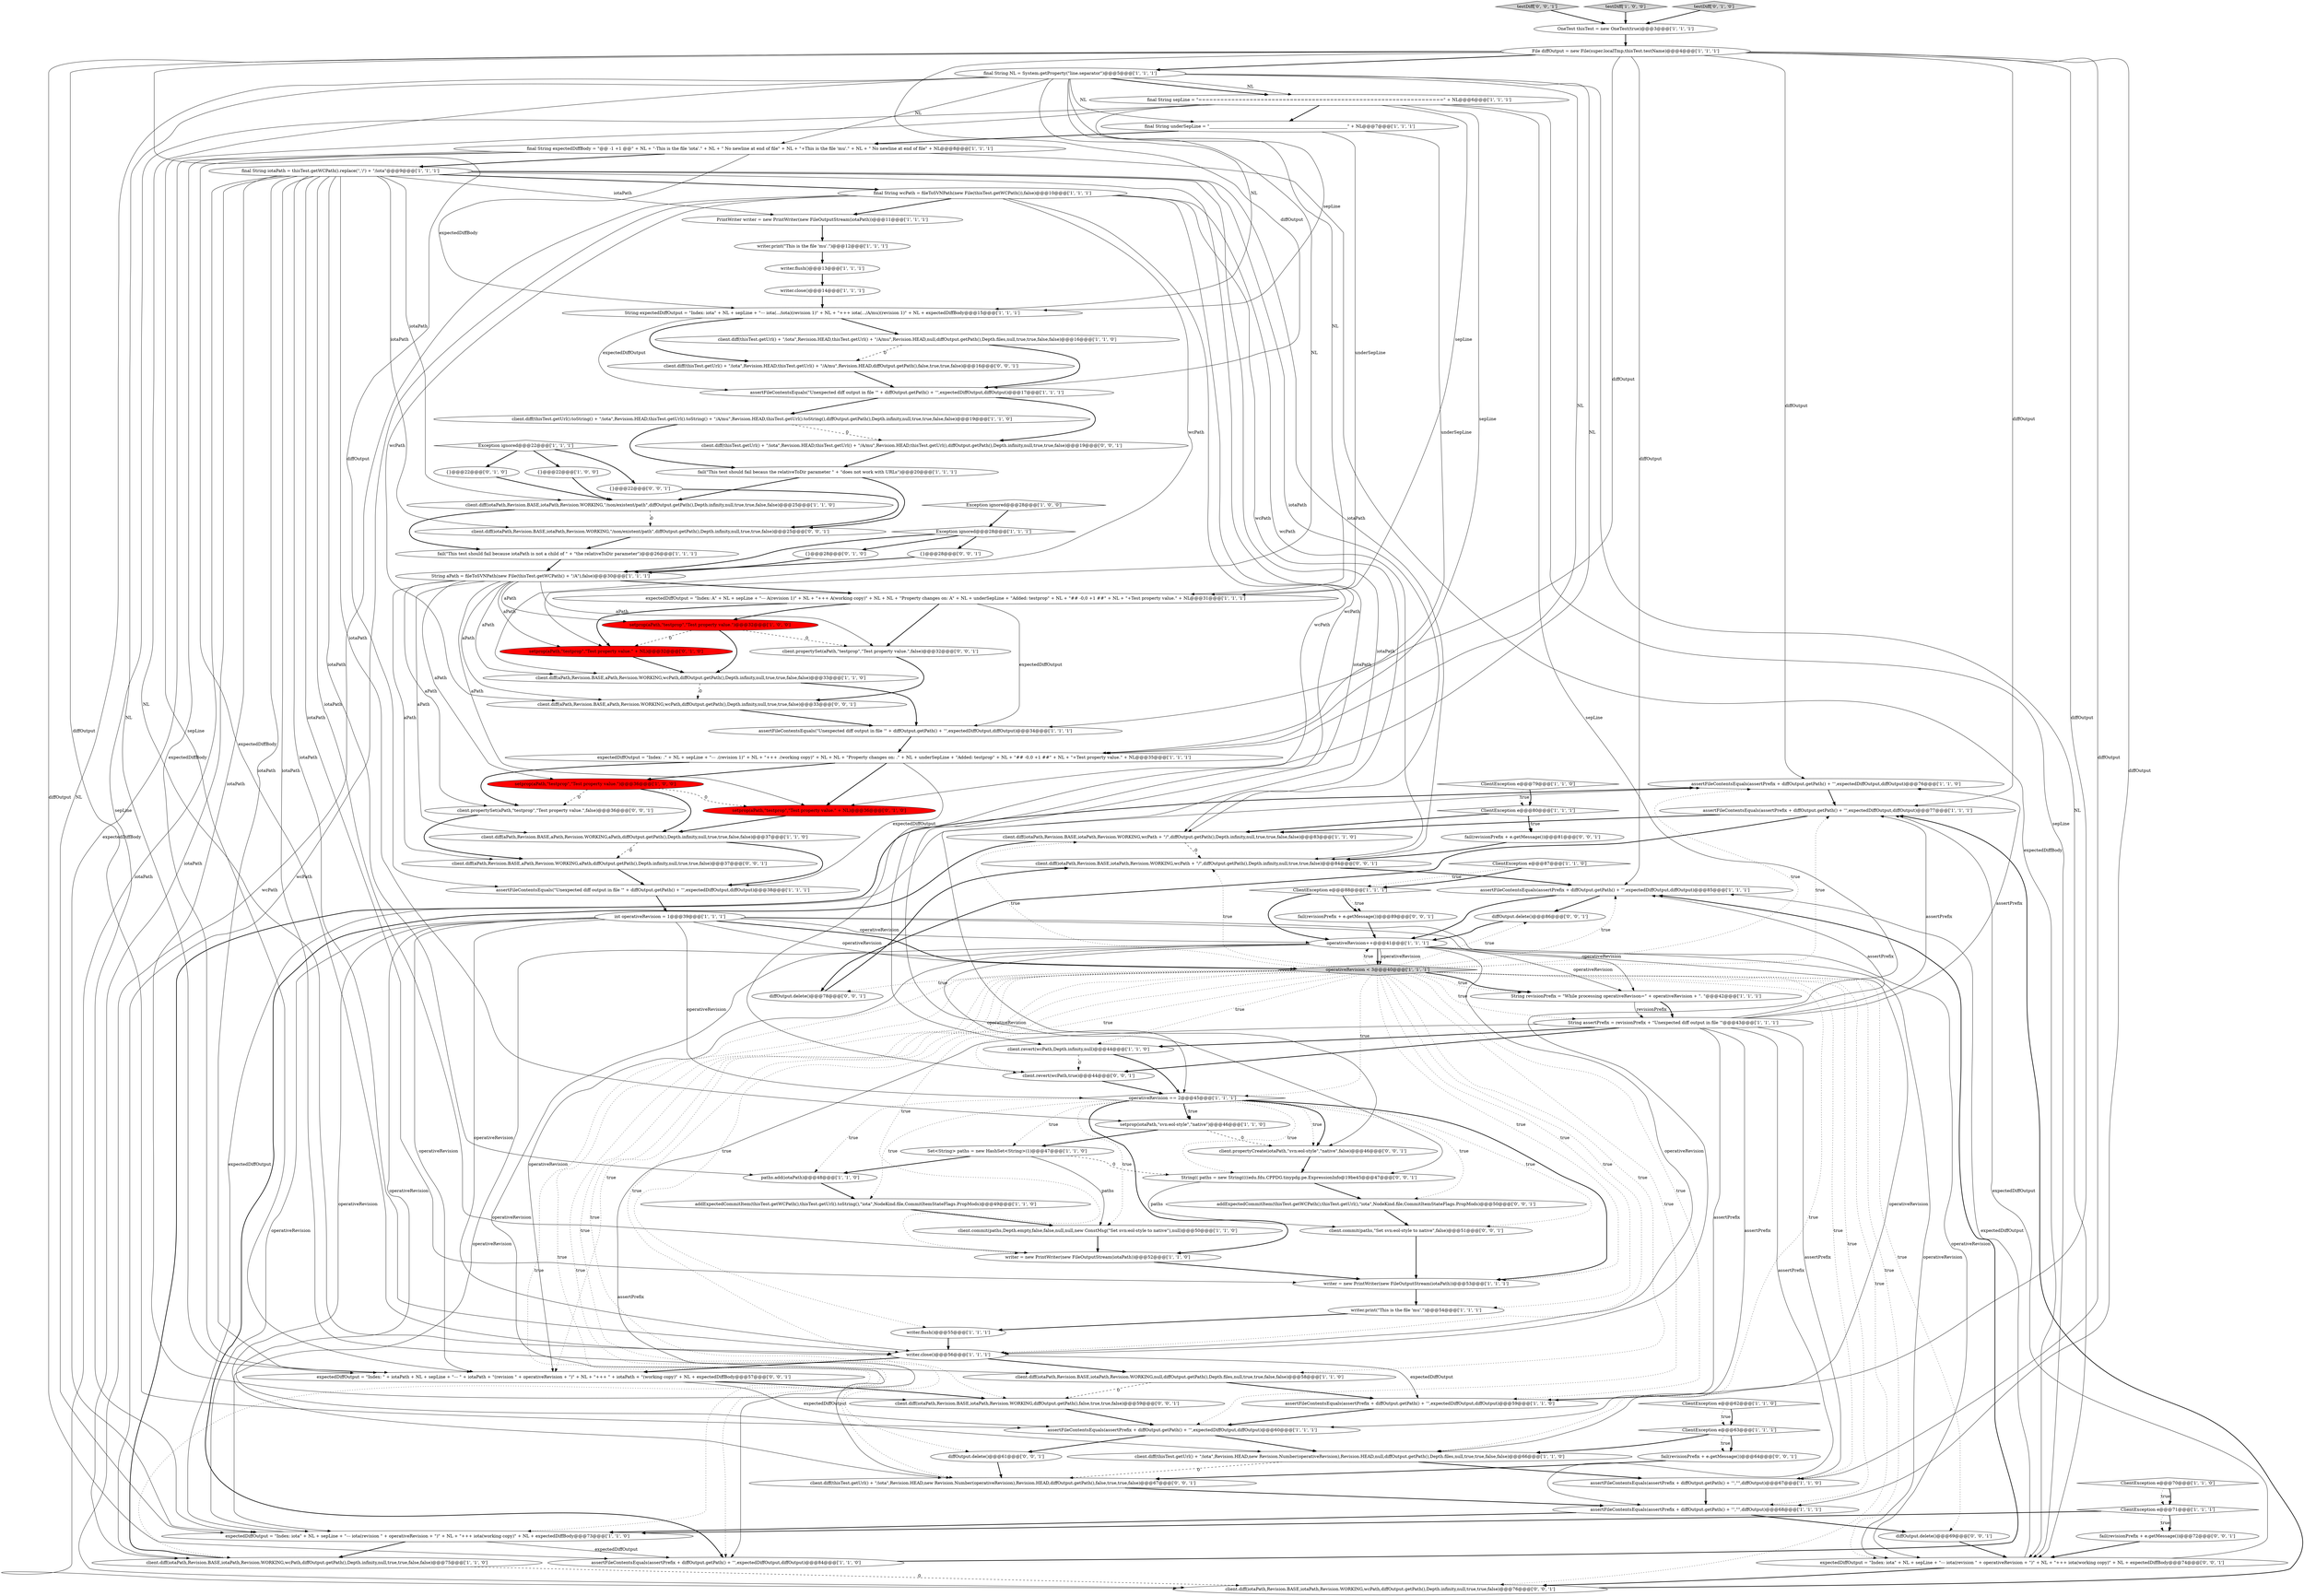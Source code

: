 digraph {
0 [style = filled, label = "File diffOutput = new File(super.localTmp,thisTest.testName)@@@4@@@['1', '1', '1']", fillcolor = white, shape = ellipse image = "AAA0AAABBB1BBB"];
79 [style = filled, label = "client.diff(iotaPath,Revision.BASE,iotaPath,Revision.WORKING,wcPath + \"/\",diffOutput.getPath(),Depth.infinity,null,true,true,false)@@@84@@@['0', '0', '1']", fillcolor = white, shape = ellipse image = "AAA0AAABBB3BBB"];
59 [style = filled, label = "ClientException e@@@80@@@['1', '1', '1']", fillcolor = white, shape = diamond image = "AAA0AAABBB1BBB"];
27 [style = filled, label = "client.diff(iotaPath,Revision.BASE,iotaPath,Revision.WORKING,null,diffOutput.getPath(),Depth.files,null,true,true,false,false)@@@58@@@['1', '1', '0']", fillcolor = white, shape = ellipse image = "AAA0AAABBB1BBB"];
43 [style = filled, label = "operativeRevision == 2@@@45@@@['1', '1', '1']", fillcolor = white, shape = diamond image = "AAA0AAABBB1BBB"];
33 [style = filled, label = "final String expectedDiffBody = \"@@ -1 +1 @@\" + NL + \"-This is the file 'iota'.\" + NL + \"\ No newline at end of file\" + NL + \"+This is the file 'mu'.\" + NL + \"\ No newline at end of file\" + NL@@@8@@@['1', '1', '1']", fillcolor = white, shape = ellipse image = "AAA0AAABBB1BBB"];
25 [style = filled, label = "client.diff(thisTest.getUrl() + \"/iota\",Revision.HEAD,new Revision.Number(operativeRevision),Revision.HEAD,null,diffOutput.getPath(),Depth.files,null,true,true,false,false)@@@66@@@['1', '1', '0']", fillcolor = white, shape = ellipse image = "AAA0AAABBB1BBB"];
34 [style = filled, label = "String revisionPrefix = \"While processing operativeRevison=\" + operativeRevision + \". \"@@@42@@@['1', '1', '1']", fillcolor = white, shape = ellipse image = "AAA0AAABBB1BBB"];
32 [style = filled, label = "writer.close()@@@56@@@['1', '1', '1']", fillcolor = white, shape = ellipse image = "AAA0AAABBB1BBB"];
37 [style = filled, label = "final String sepLine = \"===================================================================\" + NL@@@6@@@['1', '1', '1']", fillcolor = white, shape = ellipse image = "AAA0AAABBB1BBB"];
104 [style = filled, label = "client.diff(iotaPath,Revision.BASE,iotaPath,Revision.WORKING,\"/non/existent/path\",diffOutput.getPath(),Depth.infinity,null,true,true,false)@@@25@@@['0', '0', '1']", fillcolor = white, shape = ellipse image = "AAA0AAABBB3BBB"];
11 [style = filled, label = "ClientException e@@@63@@@['1', '1', '1']", fillcolor = white, shape = diamond image = "AAA0AAABBB1BBB"];
21 [style = filled, label = "assertFileContentsEquals(assertPrefix + diffOutput.getPath() + ''',expectedDiffOutput,diffOutput)@@@76@@@['1', '1', '0']", fillcolor = white, shape = ellipse image = "AAA0AAABBB1BBB"];
38 [style = filled, label = "final String underSepLine = \"___________________________________________________________________\" + NL@@@7@@@['1', '1', '1']", fillcolor = white, shape = ellipse image = "AAA0AAABBB1BBB"];
100 [style = filled, label = "diffOutput.delete()@@@86@@@['0', '0', '1']", fillcolor = white, shape = ellipse image = "AAA0AAABBB3BBB"];
57 [style = filled, label = "assertFileContentsEquals(\"Unexpected diff output in file '\" + diffOutput.getPath() + ''',expectedDiffOutput,diffOutput)@@@34@@@['1', '1', '1']", fillcolor = white, shape = ellipse image = "AAA0AAABBB1BBB"];
23 [style = filled, label = "Exception ignored@@@28@@@['1', '0', '0']", fillcolor = white, shape = diamond image = "AAA0AAABBB1BBB"];
47 [style = filled, label = "fail(\"This test should fail because iotaPath is not a child of \" + \"the relativeToDir parameter\")@@@26@@@['1', '1', '1']", fillcolor = white, shape = ellipse image = "AAA0AAABBB1BBB"];
95 [style = filled, label = "fail(revisionPrefix + e.getMessage())@@@81@@@['0', '0', '1']", fillcolor = white, shape = ellipse image = "AAA0AAABBB3BBB"];
65 [style = filled, label = "writer = new PrintWriter(new FileOutputStream(iotaPath))@@@52@@@['1', '1', '0']", fillcolor = white, shape = ellipse image = "AAA0AAABBB1BBB"];
92 [style = filled, label = "testDiff['0', '0', '1']", fillcolor = lightgray, shape = diamond image = "AAA0AAABBB3BBB"];
14 [style = filled, label = "final String wcPath = fileToSVNPath(new File(thisTest.getWCPath()),false)@@@10@@@['1', '1', '1']", fillcolor = white, shape = ellipse image = "AAA0AAABBB1BBB"];
40 [style = filled, label = "client.diff(iotaPath,Revision.BASE,iotaPath,Revision.WORKING,wcPath,diffOutput.getPath(),Depth.infinity,null,true,true,false,false)@@@75@@@['1', '1', '0']", fillcolor = white, shape = ellipse image = "AAA0AAABBB1BBB"];
8 [style = filled, label = "client.diff(thisTest.getUrl() + \"/iota\",Revision.HEAD,thisTest.getUrl() + \"/A/mu\",Revision.HEAD,null,diffOutput.getPath(),Depth.files,null,true,true,false,false)@@@16@@@['1', '1', '0']", fillcolor = white, shape = ellipse image = "AAA0AAABBB1BBB"];
51 [style = filled, label = "int operativeRevision = 1@@@39@@@['1', '1', '1']", fillcolor = white, shape = ellipse image = "AAA0AAABBB1BBB"];
39 [style = filled, label = "addExpectedCommitItem(thisTest.getWCPath(),thisTest.getUrl().toString(),\"iota\",NodeKind.file,CommitItemStateFlags.PropMods)@@@49@@@['1', '1', '0']", fillcolor = white, shape = ellipse image = "AAA0AAABBB1BBB"];
66 [style = filled, label = "PrintWriter writer = new PrintWriter(new FileOutputStream(iotaPath))@@@11@@@['1', '1', '1']", fillcolor = white, shape = ellipse image = "AAA0AAABBB1BBB"];
4 [style = filled, label = "final String NL = System.getProperty(\"line.separator\")@@@5@@@['1', '1', '1']", fillcolor = white, shape = ellipse image = "AAA0AAABBB1BBB"];
46 [style = filled, label = "expectedDiffOutput = \"Index: iota\" + NL + sepLine + \"--- iota(revision \" + operativeRevision + \")\" + NL + \"+++ iota(working copy)\" + NL + expectedDiffBody@@@73@@@['1', '1', '0']", fillcolor = white, shape = ellipse image = "AAA0AAABBB1BBB"];
78 [style = filled, label = "client.diff(aPath,Revision.BASE,aPath,Revision.WORKING,wcPath,diffOutput.getPath(),Depth.infinity,null,true,true,false)@@@33@@@['0', '0', '1']", fillcolor = white, shape = ellipse image = "AAA0AAABBB3BBB"];
6 [style = filled, label = "ClientException e@@@62@@@['1', '1', '0']", fillcolor = white, shape = diamond image = "AAA0AAABBB1BBB"];
102 [style = filled, label = "client.diff(iotaPath,Revision.BASE,iotaPath,Revision.WORKING,wcPath,diffOutput.getPath(),Depth.infinity,null,true,true,false)@@@76@@@['0', '0', '1']", fillcolor = white, shape = ellipse image = "AAA0AAABBB3BBB"];
80 [style = filled, label = "{}@@@22@@@['0', '0', '1']", fillcolor = white, shape = ellipse image = "AAA0AAABBB3BBB"];
77 [style = filled, label = "{}@@@28@@@['0', '0', '1']", fillcolor = white, shape = ellipse image = "AAA0AAABBB3BBB"];
84 [style = filled, label = "client.diff(iotaPath,Revision.BASE,iotaPath,Revision.WORKING,diffOutput.getPath(),false,true,true,false)@@@59@@@['0', '0', '1']", fillcolor = white, shape = ellipse image = "AAA0AAABBB3BBB"];
76 [style = filled, label = "client.diff(thisTest.getUrl() + \"/iota\",Revision.HEAD,thisTest.getUrl() + \"/A/mu\",Revision.HEAD,thisTest.getUrl(),diffOutput.getPath(),Depth.infinity,null,true,true,false)@@@19@@@['0', '0', '1']", fillcolor = white, shape = ellipse image = "AAA0AAABBB3BBB"];
83 [style = filled, label = "String(( paths = new String((((edu.fdu.CPPDG.tinypdg.pe.ExpressionInfo@19be45@@@47@@@['0', '0', '1']", fillcolor = white, shape = ellipse image = "AAA0AAABBB3BBB"];
60 [style = filled, label = "testDiff['1', '0', '0']", fillcolor = lightgray, shape = diamond image = "AAA0AAABBB1BBB"];
19 [style = filled, label = "expectedDiffOutput = \"Index: .\" + NL + sepLine + \"--- .(revision 1)\" + NL + \"+++ .(working copy)\" + NL + NL + \"Property changes on: .\" + NL + underSepLine + \"Added: testprop\" + NL + \"## -0,0 +1 ##\" + NL + \"+Test property value.\" + NL@@@35@@@['1', '1', '1']", fillcolor = white, shape = ellipse image = "AAA0AAABBB1BBB"];
12 [style = filled, label = "assertFileContentsEquals(assertPrefix + diffOutput.getPath() + ''',\"\",diffOutput)@@@68@@@['1', '1', '1']", fillcolor = white, shape = ellipse image = "AAA0AAABBB1BBB"];
31 [style = filled, label = "setprop(iotaPath,\"svn:eol-style\",\"native\")@@@46@@@['1', '1', '0']", fillcolor = white, shape = ellipse image = "AAA0AAABBB1BBB"];
54 [style = filled, label = "ClientException e@@@70@@@['1', '1', '0']", fillcolor = white, shape = diamond image = "AAA0AAABBB1BBB"];
45 [style = filled, label = "Exception ignored@@@28@@@['1', '1', '1']", fillcolor = white, shape = diamond image = "AAA0AAABBB1BBB"];
64 [style = filled, label = "assertFileContentsEquals(assertPrefix + diffOutput.getPath() + ''',expectedDiffOutput,diffOutput)@@@77@@@['1', '1', '1']", fillcolor = white, shape = ellipse image = "AAA0AAABBB1BBB"];
22 [style = filled, label = "assertFileContentsEquals(\"Unexpected diff output in file '\" + diffOutput.getPath() + ''',expectedDiffOutput,diffOutput)@@@17@@@['1', '1', '1']", fillcolor = white, shape = ellipse image = "AAA0AAABBB1BBB"];
49 [style = filled, label = "ClientException e@@@79@@@['1', '1', '0']", fillcolor = white, shape = diamond image = "AAA0AAABBB1BBB"];
93 [style = filled, label = "fail(revisionPrefix + e.getMessage())@@@64@@@['0', '0', '1']", fillcolor = white, shape = ellipse image = "AAA0AAABBB3BBB"];
103 [style = filled, label = "fail(revisionPrefix + e.getMessage())@@@89@@@['0', '0', '1']", fillcolor = white, shape = ellipse image = "AAA0AAABBB3BBB"];
56 [style = filled, label = "expectedDiffOutput = \"Index: A\" + NL + sepLine + \"--- A(revision 1)\" + NL + \"+++ A(working copy)\" + NL + NL + \"Property changes on: A\" + NL + underSepLine + \"Added: testprop\" + NL + \"## -0,0 +1 ##\" + NL + \"+Test property value.\" + NL@@@31@@@['1', '1', '1']", fillcolor = white, shape = ellipse image = "AAA0AAABBB1BBB"];
52 [style = filled, label = "client.commit(paths,Depth.empty,false,false,null,null,new ConstMsg(\"Set svn:eol-style to native\"),null)@@@50@@@['1', '1', '0']", fillcolor = white, shape = ellipse image = "AAA0AAABBB1BBB"];
89 [style = filled, label = "diffOutput.delete()@@@61@@@['0', '0', '1']", fillcolor = white, shape = ellipse image = "AAA0AAABBB3BBB"];
87 [style = filled, label = "client.propertyCreate(iotaPath,\"svn:eol-style\",\"native\",false)@@@46@@@['0', '0', '1']", fillcolor = white, shape = ellipse image = "AAA0AAABBB3BBB"];
70 [style = filled, label = "client.revert(wcPath,Depth.infinity,null)@@@44@@@['1', '1', '0']", fillcolor = white, shape = ellipse image = "AAA0AAABBB1BBB"];
73 [style = filled, label = "{}@@@22@@@['0', '1', '0']", fillcolor = white, shape = ellipse image = "AAA0AAABBB2BBB"];
44 [style = filled, label = "client.diff(aPath,Revision.BASE,aPath,Revision.WORKING,aPath,diffOutput.getPath(),Depth.infinity,null,true,true,false,false)@@@37@@@['1', '1', '0']", fillcolor = white, shape = ellipse image = "AAA0AAABBB1BBB"];
53 [style = filled, label = "fail(\"This test should fail becaus the relativeToDir parameter \" + \"does not work with URLs\")@@@20@@@['1', '1', '1']", fillcolor = white, shape = ellipse image = "AAA0AAABBB1BBB"];
3 [style = filled, label = "String expectedDiffOutput = \"Index: iota\" + NL + sepLine + \"--- iota(.../iota)(revision 1)\" + NL + \"+++ iota(.../A/mu)(revision 1)\" + NL + expectedDiffBody@@@15@@@['1', '1', '1']", fillcolor = white, shape = ellipse image = "AAA0AAABBB1BBB"];
101 [style = filled, label = "client.propertySet(aPath,\"testprop\",\"Test property value.\",false)@@@32@@@['0', '0', '1']", fillcolor = white, shape = ellipse image = "AAA0AAABBB3BBB"];
74 [style = filled, label = "{}@@@28@@@['0', '1', '0']", fillcolor = white, shape = ellipse image = "AAA0AAABBB2BBB"];
36 [style = filled, label = "setprop(aPath,\"testprop\",\"Test property value.\")@@@32@@@['1', '0', '0']", fillcolor = red, shape = ellipse image = "AAA1AAABBB1BBB"];
16 [style = filled, label = "assertFileContentsEquals(assertPrefix + diffOutput.getPath() + ''',expectedDiffOutput,diffOutput)@@@84@@@['1', '1', '0']", fillcolor = white, shape = ellipse image = "AAA0AAABBB1BBB"];
81 [style = filled, label = "client.diff(aPath,Revision.BASE,aPath,Revision.WORKING,aPath,diffOutput.getPath(),Depth.infinity,null,true,true,false)@@@37@@@['0', '0', '1']", fillcolor = white, shape = ellipse image = "AAA0AAABBB3BBB"];
69 [style = filled, label = "assertFileContentsEquals(assertPrefix + diffOutput.getPath() + ''',expectedDiffOutput,diffOutput)@@@59@@@['1', '1', '0']", fillcolor = white, shape = ellipse image = "AAA0AAABBB1BBB"];
82 [style = filled, label = "client.diff(thisTest.getUrl() + \"/iota\",Revision.HEAD,thisTest.getUrl() + \"/A/mu\",Revision.HEAD,diffOutput.getPath(),false,true,true,false)@@@16@@@['0', '0', '1']", fillcolor = white, shape = ellipse image = "AAA0AAABBB3BBB"];
63 [style = filled, label = "client.diff(aPath,Revision.BASE,aPath,Revision.WORKING,wcPath,diffOutput.getPath(),Depth.infinity,null,true,true,false,false)@@@33@@@['1', '1', '0']", fillcolor = white, shape = ellipse image = "AAA0AAABBB1BBB"];
71 [style = filled, label = "setprop(aPath,\"testprop\",\"Test property value.\" + NL)@@@32@@@['0', '1', '0']", fillcolor = red, shape = ellipse image = "AAA1AAABBB2BBB"];
28 [style = filled, label = "writer.close()@@@14@@@['1', '1', '1']", fillcolor = white, shape = ellipse image = "AAA0AAABBB1BBB"];
75 [style = filled, label = "setprop(aPath,\"testprop\",\"Test property value.\" + NL)@@@36@@@['0', '1', '0']", fillcolor = red, shape = ellipse image = "AAA1AAABBB2BBB"];
41 [style = filled, label = "client.diff(iotaPath,Revision.BASE,iotaPath,Revision.WORKING,wcPath + \"/\",diffOutput.getPath(),Depth.infinity,null,true,true,false,false)@@@83@@@['1', '1', '0']", fillcolor = white, shape = ellipse image = "AAA0AAABBB1BBB"];
61 [style = filled, label = "client.diff(thisTest.getUrl().toString() + \"/iota\",Revision.HEAD,thisTest.getUrl().toString() + \"/A/mu\",Revision.HEAD,thisTest.getUrl().toString(),diffOutput.getPath(),Depth.infinity,null,true,true,false,false)@@@19@@@['1', '1', '0']", fillcolor = white, shape = ellipse image = "AAA0AAABBB1BBB"];
85 [style = filled, label = "client.diff(thisTest.getUrl() + \"/iota\",Revision.HEAD,new Revision.Number(operativeRevision),Revision.HEAD,diffOutput.getPath(),false,true,true,false)@@@67@@@['0', '0', '1']", fillcolor = white, shape = ellipse image = "AAA0AAABBB3BBB"];
91 [style = filled, label = "client.revert(wcPath,true)@@@44@@@['0', '0', '1']", fillcolor = white, shape = ellipse image = "AAA0AAABBB3BBB"];
17 [style = filled, label = "assertFileContentsEquals(assertPrefix + diffOutput.getPath() + ''',expectedDiffOutput,diffOutput)@@@60@@@['1', '1', '1']", fillcolor = white, shape = ellipse image = "AAA0AAABBB1BBB"];
24 [style = filled, label = "writer.print(\"This is the file 'mu'.\")@@@54@@@['1', '1', '1']", fillcolor = white, shape = ellipse image = "AAA0AAABBB1BBB"];
10 [style = filled, label = "{}@@@22@@@['1', '0', '0']", fillcolor = white, shape = ellipse image = "AAA0AAABBB1BBB"];
35 [style = filled, label = "writer.flush()@@@13@@@['1', '1', '1']", fillcolor = white, shape = ellipse image = "AAA0AAABBB1BBB"];
29 [style = filled, label = "Exception ignored@@@22@@@['1', '1', '1']", fillcolor = white, shape = diamond image = "AAA0AAABBB1BBB"];
62 [style = filled, label = "client.diff(iotaPath,Revision.BASE,iotaPath,Revision.WORKING,\"/non/existent/path\",diffOutput.getPath(),Depth.infinity,null,true,true,false,false)@@@25@@@['1', '1', '0']", fillcolor = white, shape = ellipse image = "AAA0AAABBB1BBB"];
94 [style = filled, label = "client.propertySet(aPath,\"testprop\",\"Test property value.\",false)@@@36@@@['0', '0', '1']", fillcolor = white, shape = ellipse image = "AAA0AAABBB3BBB"];
88 [style = filled, label = "addExpectedCommitItem(thisTest.getWCPath(),thisTest.getUrl(),\"iota\",NodeKind.file,CommitItemStateFlags.PropMods)@@@50@@@['0', '0', '1']", fillcolor = white, shape = ellipse image = "AAA0AAABBB3BBB"];
48 [style = filled, label = "String assertPrefix = revisionPrefix + \"Unexpected diff output in file '\"@@@43@@@['1', '1', '1']", fillcolor = white, shape = ellipse image = "AAA0AAABBB1BBB"];
98 [style = filled, label = "expectedDiffOutput = \"Index: \" + iotaPath + NL + sepLine + \"--- \" + iotaPath + \"(revision \" + operativeRevision + \")\" + NL + \"+++ \" + iotaPath + \"(working copy)\" + NL + expectedDiffBody@@@57@@@['0', '0', '1']", fillcolor = white, shape = ellipse image = "AAA0AAABBB3BBB"];
72 [style = filled, label = "testDiff['0', '1', '0']", fillcolor = lightgray, shape = diamond image = "AAA0AAABBB2BBB"];
15 [style = filled, label = "writer = new PrintWriter(new FileOutputStream(iotaPath))@@@53@@@['1', '1', '1']", fillcolor = white, shape = ellipse image = "AAA0AAABBB1BBB"];
58 [style = filled, label = "final String iotaPath = thisTest.getWCPath().replace('\','/') + \"/iota\"@@@9@@@['1', '1', '1']", fillcolor = white, shape = ellipse image = "AAA0AAABBB1BBB"];
86 [style = filled, label = "fail(revisionPrefix + e.getMessage())@@@72@@@['0', '0', '1']", fillcolor = white, shape = ellipse image = "AAA0AAABBB3BBB"];
26 [style = filled, label = "assertFileContentsEquals(assertPrefix + diffOutput.getPath() + ''',expectedDiffOutput,diffOutput)@@@85@@@['1', '1', '1']", fillcolor = white, shape = ellipse image = "AAA0AAABBB1BBB"];
97 [style = filled, label = "diffOutput.delete()@@@78@@@['0', '0', '1']", fillcolor = white, shape = ellipse image = "AAA0AAABBB3BBB"];
18 [style = filled, label = "OneTest thisTest = new OneTest(true)@@@3@@@['1', '1', '1']", fillcolor = white, shape = ellipse image = "AAA0AAABBB1BBB"];
42 [style = filled, label = "operativeRevision++@@@41@@@['1', '1', '1']", fillcolor = white, shape = ellipse image = "AAA0AAABBB1BBB"];
9 [style = filled, label = "ClientException e@@@88@@@['1', '1', '1']", fillcolor = white, shape = diamond image = "AAA0AAABBB1BBB"];
30 [style = filled, label = "writer.print(\"This is the file 'mu'.\")@@@12@@@['1', '1', '1']", fillcolor = white, shape = ellipse image = "AAA0AAABBB1BBB"];
90 [style = filled, label = "diffOutput.delete()@@@69@@@['0', '0', '1']", fillcolor = white, shape = ellipse image = "AAA0AAABBB3BBB"];
67 [style = filled, label = "assertFileContentsEquals(\"Unexpected diff output in file '\" + diffOutput.getPath() + ''',expectedDiffOutput,diffOutput)@@@38@@@['1', '1', '1']", fillcolor = white, shape = ellipse image = "AAA0AAABBB1BBB"];
55 [style = filled, label = "String aPath = fileToSVNPath(new File(thisTest.getWCPath() + \"/A\"),false)@@@30@@@['1', '1', '1']", fillcolor = white, shape = ellipse image = "AAA0AAABBB1BBB"];
1 [style = filled, label = "paths.add(iotaPath)@@@48@@@['1', '1', '0']", fillcolor = white, shape = ellipse image = "AAA0AAABBB1BBB"];
2 [style = filled, label = "ClientException e@@@71@@@['1', '1', '1']", fillcolor = white, shape = diamond image = "AAA0AAABBB1BBB"];
13 [style = filled, label = "ClientException e@@@87@@@['1', '1', '0']", fillcolor = white, shape = diamond image = "AAA0AAABBB1BBB"];
50 [style = filled, label = "setprop(aPath,\"testprop\",\"Test property value.\")@@@36@@@['1', '0', '0']", fillcolor = red, shape = ellipse image = "AAA1AAABBB1BBB"];
20 [style = filled, label = "operativeRevision < 3@@@40@@@['1', '1', '1']", fillcolor = lightgray, shape = diamond image = "AAA0AAABBB1BBB"];
96 [style = filled, label = "expectedDiffOutput = \"Index: iota\" + NL + sepLine + \"--- iota(revision \" + operativeRevision + \")\" + NL + \"+++ iota(working copy)\" + NL + expectedDiffBody@@@74@@@['0', '0', '1']", fillcolor = white, shape = ellipse image = "AAA0AAABBB3BBB"];
99 [style = filled, label = "client.commit(paths,\"Set svn:eol-style to native\",false)@@@51@@@['0', '0', '1']", fillcolor = white, shape = ellipse image = "AAA0AAABBB3BBB"];
68 [style = filled, label = "Set<String> paths = new HashSet<String>(1)@@@47@@@['1', '1', '0']", fillcolor = white, shape = ellipse image = "AAA0AAABBB1BBB"];
7 [style = filled, label = "writer.flush()@@@55@@@['1', '1', '1']", fillcolor = white, shape = ellipse image = "AAA0AAABBB1BBB"];
5 [style = filled, label = "assertFileContentsEquals(assertPrefix + diffOutput.getPath() + ''',\"\",diffOutput)@@@67@@@['1', '1', '0']", fillcolor = white, shape = ellipse image = "AAA0AAABBB1BBB"];
14->66 [style = bold, label=""];
0->12 [style = solid, label="diffOutput"];
17->25 [style = bold, label=""];
7->32 [style = bold, label=""];
25->85 [style = dashed, label="0"];
4->71 [style = solid, label="NL"];
49->59 [style = bold, label=""];
14->102 [style = solid, label="wcPath"];
91->43 [style = bold, label=""];
9->103 [style = dotted, label="true"];
43->68 [style = dotted, label="true"];
55->94 [style = solid, label="aPath"];
83->88 [style = bold, label=""];
23->45 [style = bold, label=""];
20->91 [style = dotted, label="true"];
55->50 [style = solid, label="aPath"];
73->62 [style = bold, label=""];
50->44 [style = bold, label=""];
48->16 [style = solid, label="assertPrefix"];
61->76 [style = dashed, label="0"];
19->67 [style = solid, label="expectedDiffOutput"];
20->27 [style = dotted, label="true"];
54->2 [style = dotted, label="true"];
20->41 [style = dotted, label="true"];
82->22 [style = bold, label=""];
19->94 [style = bold, label=""];
48->21 [style = solid, label="assertPrefix"];
50->75 [style = dashed, label="0"];
55->63 [style = solid, label="aPath"];
48->26 [style = solid, label="assertPrefix"];
96->64 [style = solid, label="expectedDiffOutput"];
20->69 [style = dotted, label="true"];
4->37 [style = solid, label="NL"];
20->40 [style = dotted, label="true"];
20->16 [style = dotted, label="true"];
71->63 [style = bold, label=""];
51->46 [style = solid, label="operativeRevision"];
0->17 [style = solid, label="diffOutput"];
70->43 [style = bold, label=""];
20->42 [style = dotted, label="true"];
20->43 [style = dotted, label="true"];
51->32 [style = solid, label="operativeRevision"];
14->79 [style = solid, label="wcPath"];
40->102 [style = dashed, label="0"];
37->38 [style = bold, label=""];
48->69 [style = solid, label="assertPrefix"];
6->11 [style = bold, label=""];
55->36 [style = solid, label="aPath"];
48->5 [style = solid, label="assertPrefix"];
98->17 [style = solid, label="expectedDiffOutput"];
38->56 [style = solid, label="underSepLine"];
37->3 [style = solid, label="sepLine"];
42->46 [style = solid, label="operativeRevision"];
38->19 [style = solid, label="underSepLine"];
28->3 [style = bold, label=""];
37->56 [style = solid, label="sepLine"];
3->22 [style = solid, label="expectedDiffOutput"];
0->22 [style = solid, label="diffOutput"];
32->69 [style = solid, label="expectedDiffOutput"];
45->74 [style = bold, label=""];
58->32 [style = solid, label="iotaPath"];
72->18 [style = bold, label=""];
51->25 [style = solid, label="operativeRevision"];
58->40 [style = solid, label="iotaPath"];
0->21 [style = solid, label="diffOutput"];
48->91 [style = bold, label=""];
58->1 [style = solid, label="iotaPath"];
18->0 [style = bold, label=""];
48->17 [style = solid, label="assertPrefix"];
51->43 [style = solid, label="operativeRevision"];
42->43 [style = solid, label="operativeRevision"];
11->25 [style = bold, label=""];
20->34 [style = dotted, label="true"];
51->42 [style = solid, label="operativeRevision"];
20->15 [style = dotted, label="true"];
43->83 [style = dotted, label="true"];
13->9 [style = dotted, label="true"];
55->101 [style = solid, label="aPath"];
36->63 [style = bold, label=""];
26->42 [style = bold, label=""];
4->33 [style = solid, label="NL"];
33->32 [style = solid, label="expectedDiffBody"];
31->87 [style = dashed, label="0"];
2->86 [style = dotted, label="true"];
34->48 [style = bold, label=""];
104->47 [style = bold, label=""];
0->5 [style = solid, label="diffOutput"];
20->24 [style = dotted, label="true"];
34->48 [style = solid, label="revisionPrefix"];
20->34 [style = bold, label=""];
89->85 [style = bold, label=""];
56->71 [style = bold, label=""];
55->78 [style = solid, label="aPath"];
20->26 [style = dotted, label="true"];
52->65 [style = bold, label=""];
16->26 [style = bold, label=""];
42->98 [style = solid, label="operativeRevision"];
4->98 [style = solid, label="NL"];
29->73 [style = bold, label=""];
20->84 [style = dotted, label="true"];
55->71 [style = solid, label="aPath"];
29->80 [style = bold, label=""];
90->96 [style = bold, label=""];
37->46 [style = solid, label="sepLine"];
58->41 [style = solid, label="iotaPath"];
19->75 [style = bold, label=""];
31->68 [style = bold, label=""];
75->44 [style = bold, label=""];
84->17 [style = bold, label=""];
100->42 [style = bold, label=""];
14->40 [style = solid, label="wcPath"];
42->34 [style = solid, label="operativeRevision"];
37->32 [style = solid, label="sepLine"];
58->87 [style = solid, label="iotaPath"];
36->101 [style = dashed, label="0"];
8->22 [style = bold, label=""];
68->83 [style = dashed, label="0"];
68->1 [style = bold, label=""];
4->75 [style = solid, label="NL"];
35->28 [style = bold, label=""];
20->5 [style = dotted, label="true"];
20->96 [style = dotted, label="true"];
58->84 [style = solid, label="iotaPath"];
39->52 [style = bold, label=""];
11->93 [style = bold, label=""];
20->79 [style = dotted, label="true"];
79->26 [style = bold, label=""];
22->76 [style = bold, label=""];
93->85 [style = bold, label=""];
54->2 [style = bold, label=""];
22->61 [style = bold, label=""];
46->16 [style = solid, label="expectedDiffOutput"];
44->81 [style = dashed, label="0"];
49->59 [style = dotted, label="true"];
46->21 [style = solid, label="expectedDiffOutput"];
42->32 [style = solid, label="operativeRevision"];
58->102 [style = solid, label="iotaPath"];
62->104 [style = dashed, label="0"];
76->53 [style = bold, label=""];
66->30 [style = bold, label=""];
2->86 [style = bold, label=""];
67->51 [style = bold, label=""];
83->99 [style = solid, label="paths"];
20->48 [style = dotted, label="true"];
56->101 [style = bold, label=""];
43->1 [style = dotted, label="true"];
58->15 [style = solid, label="iotaPath"];
46->40 [style = bold, label=""];
43->52 [style = dotted, label="true"];
43->88 [style = dotted, label="true"];
38->33 [style = bold, label=""];
24->7 [style = bold, label=""];
64->41 [style = bold, label=""];
58->65 [style = solid, label="iotaPath"];
56->57 [style = solid, label="expectedDiffOutput"];
33->58 [style = bold, label=""];
58->98 [style = solid, label="iotaPath"];
40->21 [style = bold, label=""];
65->15 [style = bold, label=""];
11->93 [style = dotted, label="true"];
48->12 [style = solid, label="assertPrefix"];
0->16 [style = solid, label="diffOutput"];
4->96 [style = solid, label="NL"];
1->39 [style = bold, label=""];
85->12 [style = bold, label=""];
20->65 [style = dotted, label="true"];
56->36 [style = bold, label=""];
20->25 [style = dotted, label="true"];
9->42 [style = bold, label=""];
45->55 [style = bold, label=""];
48->70 [style = bold, label=""];
87->83 [style = bold, label=""];
37->19 [style = solid, label="sepLine"];
102->64 [style = bold, label=""];
20->89 [style = dotted, label="true"];
20->17 [style = dotted, label="true"];
58->14 [style = bold, label=""];
41->79 [style = dashed, label="0"];
57->19 [style = bold, label=""];
69->17 [style = bold, label=""];
63->57 [style = bold, label=""];
86->96 [style = bold, label=""];
51->20 [style = solid, label="operativeRevision"];
4->56 [style = solid, label="NL"];
20->90 [style = dotted, label="true"];
32->27 [style = bold, label=""];
19->50 [style = bold, label=""];
44->67 [style = bold, label=""];
21->64 [style = bold, label=""];
0->69 [style = solid, label="diffOutput"];
20->7 [style = dotted, label="true"];
68->52 [style = solid, label="paths"];
42->96 [style = solid, label="operativeRevision"];
51->20 [style = bold, label=""];
103->42 [style = bold, label=""];
4->3 [style = solid, label="NL"];
0->64 [style = solid, label="diffOutput"];
53->62 [style = bold, label=""];
26->100 [style = bold, label=""];
37->98 [style = solid, label="sepLine"];
27->84 [style = dashed, label="0"];
10->62 [style = bold, label=""];
60->18 [style = bold, label=""];
20->46 [style = dotted, label="true"];
12->46 [style = bold, label=""];
30->35 [style = bold, label=""];
33->46 [style = solid, label="expectedDiffBody"];
53->104 [style = bold, label=""];
4->46 [style = solid, label="NL"];
58->66 [style = solid, label="iotaPath"];
59->95 [style = dotted, label="true"];
3->8 [style = bold, label=""];
37->96 [style = solid, label="sepLine"];
43->65 [style = bold, label=""];
14->63 [style = solid, label="wcPath"];
58->79 [style = solid, label="iotaPath"];
94->81 [style = bold, label=""];
27->69 [style = bold, label=""];
20->64 [style = dotted, label="true"];
63->78 [style = dashed, label="0"];
29->10 [style = bold, label=""];
25->5 [style = bold, label=""];
41->16 [style = bold, label=""];
80->104 [style = bold, label=""];
77->55 [style = bold, label=""];
101->78 [style = bold, label=""];
13->9 [style = bold, label=""];
62->47 [style = bold, label=""];
59->95 [style = bold, label=""];
95->79 [style = bold, label=""];
58->27 [style = solid, label="iotaPath"];
33->98 [style = solid, label="expectedDiffBody"];
55->81 [style = solid, label="aPath"];
43->99 [style = dotted, label="true"];
99->15 [style = bold, label=""];
0->57 [style = solid, label="diffOutput"];
51->34 [style = solid, label="operativeRevision"];
58->83 [style = solid, label="iotaPath"];
20->70 [style = dotted, label="true"];
32->98 [style = bold, label=""];
43->87 [style = dotted, label="true"];
43->31 [style = bold, label=""];
36->71 [style = dashed, label="0"];
14->41 [style = solid, label="wcPath"];
2->46 [style = bold, label=""];
3->82 [style = bold, label=""];
4->32 [style = solid, label="NL"];
20->100 [style = dotted, label="true"];
12->90 [style = bold, label=""];
88->99 [style = bold, label=""];
96->102 [style = bold, label=""];
42->85 [style = solid, label="operativeRevision"];
74->55 [style = bold, label=""];
4->19 [style = solid, label="NL"];
58->31 [style = solid, label="iotaPath"];
48->64 [style = solid, label="assertPrefix"];
42->20 [style = bold, label=""];
81->67 [style = bold, label=""];
9->103 [style = bold, label=""];
42->20 [style = solid, label="operativeRevision"];
42->25 [style = solid, label="operativeRevision"];
51->96 [style = solid, label="operativeRevision"];
96->26 [style = solid, label="expectedDiffOutput"];
45->77 [style = bold, label=""];
51->85 [style = solid, label="operativeRevision"];
20->85 [style = dotted, label="true"];
58->62 [style = solid, label="iotaPath"];
55->75 [style = solid, label="aPath"];
33->96 [style = solid, label="expectedDiffBody"];
20->21 [style = dotted, label="true"];
43->87 [style = bold, label=""];
6->11 [style = dotted, label="true"];
20->102 [style = dotted, label="true"];
8->82 [style = dashed, label="0"];
55->56 [style = bold, label=""];
0->67 [style = solid, label="diffOutput"];
64->97 [style = bold, label=""];
55->44 [style = solid, label="aPath"];
14->91 [style = solid, label="wcPath"];
50->94 [style = dashed, label="0"];
0->26 [style = solid, label="diffOutput"];
78->57 [style = bold, label=""];
61->53 [style = bold, label=""];
20->97 [style = dotted, label="true"];
70->91 [style = dashed, label="0"];
51->98 [style = solid, label="operativeRevision"];
47->55 [style = bold, label=""];
4->37 [style = bold, label=""];
33->3 [style = solid, label="expectedDiffBody"];
5->12 [style = bold, label=""];
43->15 [style = bold, label=""];
0->4 [style = bold, label=""];
15->24 [style = bold, label=""];
43->31 [style = dotted, label="true"];
17->89 [style = bold, label=""];
97->79 [style = bold, label=""];
20->12 [style = dotted, label="true"];
20->98 [style = dotted, label="true"];
14->78 [style = solid, label="wcPath"];
14->70 [style = solid, label="wcPath"];
58->104 [style = solid, label="iotaPath"];
20->32 [style = dotted, label="true"];
59->41 [style = bold, label=""];
4->38 [style = solid, label="NL"];
98->84 [style = bold, label=""];
43->39 [style = dotted, label="true"];
92->18 [style = bold, label=""];
}
